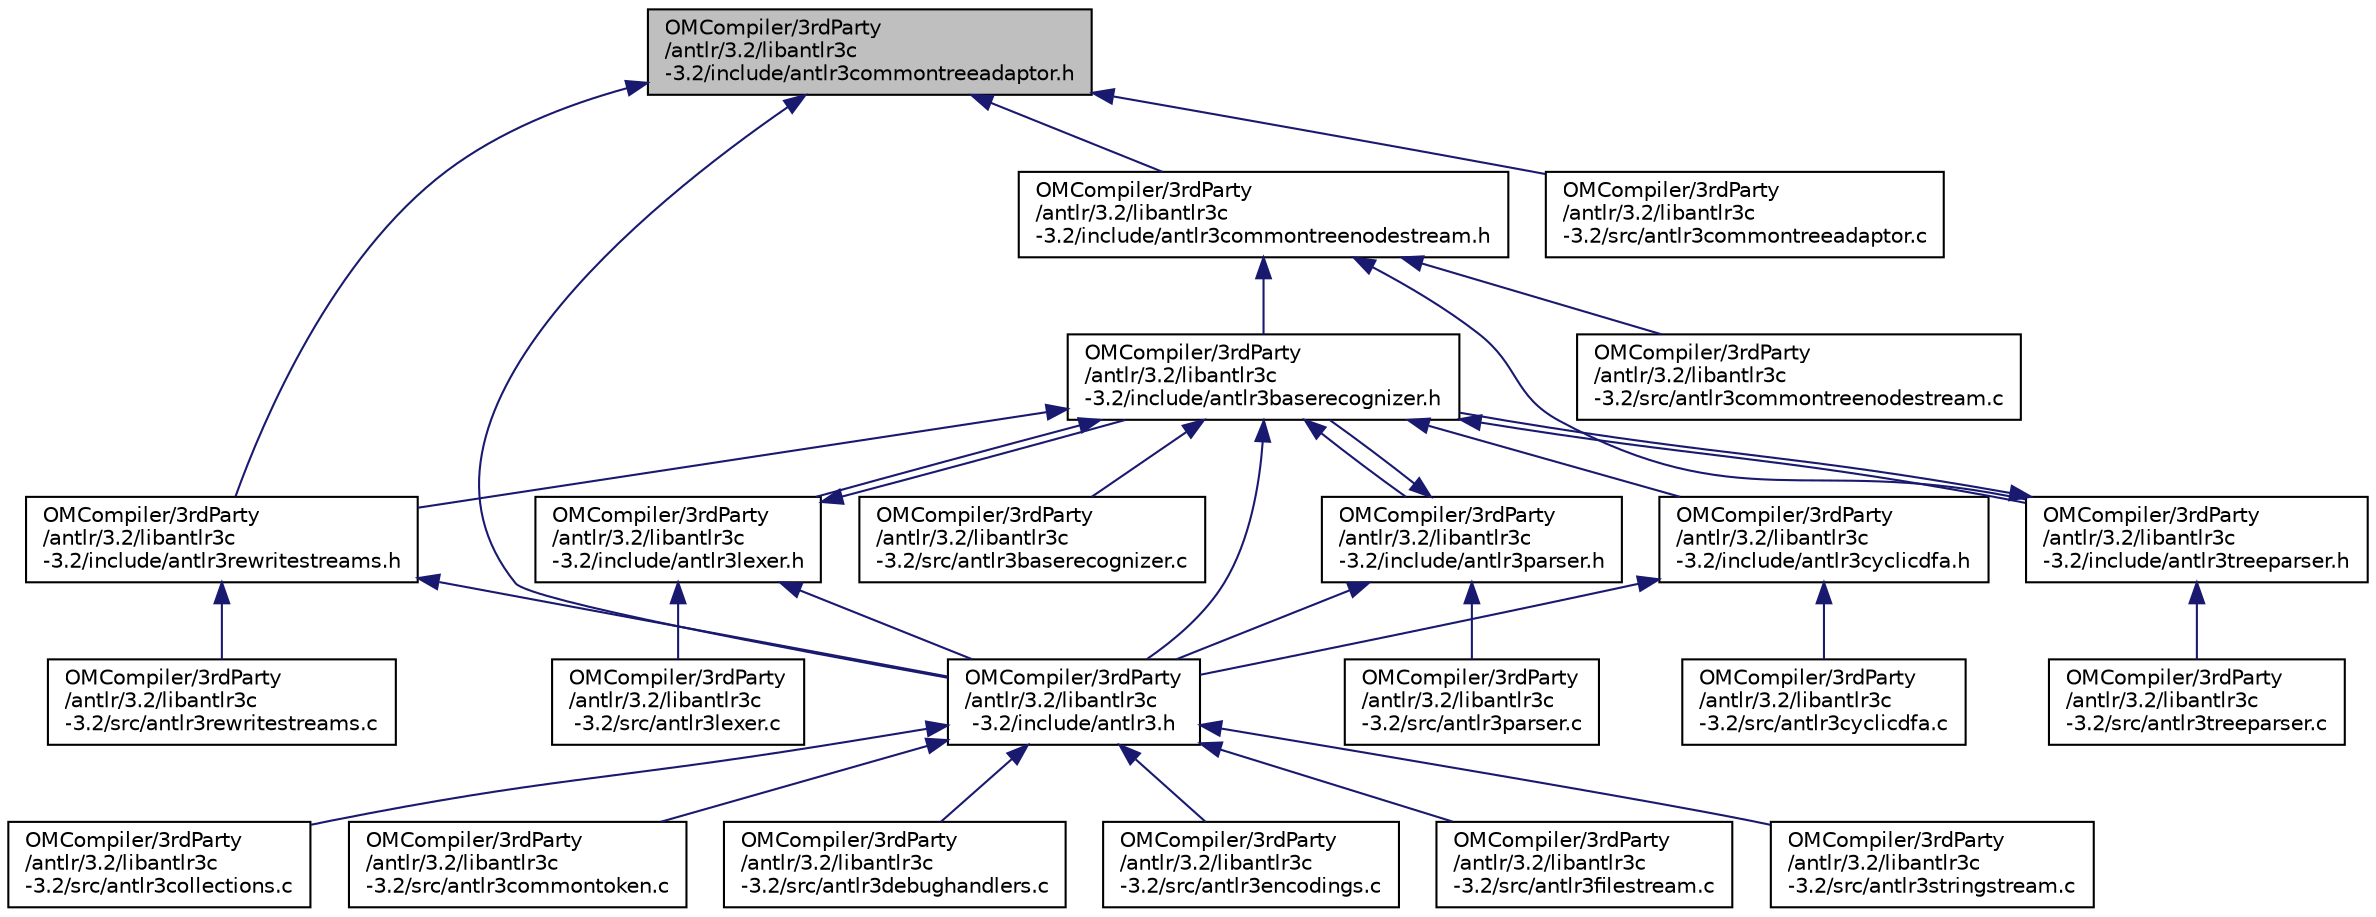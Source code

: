digraph "OMCompiler/3rdParty/antlr/3.2/libantlr3c-3.2/include/antlr3commontreeadaptor.h"
{
  edge [fontname="Helvetica",fontsize="10",labelfontname="Helvetica",labelfontsize="10"];
  node [fontname="Helvetica",fontsize="10",shape=record];
  Node16 [label="OMCompiler/3rdParty\l/antlr/3.2/libantlr3c\l-3.2/include/antlr3commontreeadaptor.h",height=0.2,width=0.4,color="black", fillcolor="grey75", style="filled", fontcolor="black"];
  Node16 -> Node17 [dir="back",color="midnightblue",fontsize="10",style="solid",fontname="Helvetica"];
  Node17 [label="OMCompiler/3rdParty\l/antlr/3.2/libantlr3c\l-3.2/include/antlr3.h",height=0.2,width=0.4,color="black", fillcolor="white", style="filled",URL="$d4/d1d/antlr3_8h.html"];
  Node17 -> Node18 [dir="back",color="midnightblue",fontsize="10",style="solid",fontname="Helvetica"];
  Node18 [label="OMCompiler/3rdParty\l/antlr/3.2/libantlr3c\l-3.2/src/antlr3collections.c",height=0.2,width=0.4,color="black", fillcolor="white", style="filled",URL="$dc/d57/antlr3collections_8c.html"];
  Node17 -> Node19 [dir="back",color="midnightblue",fontsize="10",style="solid",fontname="Helvetica"];
  Node19 [label="OMCompiler/3rdParty\l/antlr/3.2/libantlr3c\l-3.2/src/antlr3commontoken.c",height=0.2,width=0.4,color="black", fillcolor="white", style="filled",URL="$dd/ddc/antlr3commontoken_8c.html"];
  Node17 -> Node20 [dir="back",color="midnightblue",fontsize="10",style="solid",fontname="Helvetica"];
  Node20 [label="OMCompiler/3rdParty\l/antlr/3.2/libantlr3c\l-3.2/src/antlr3debughandlers.c",height=0.2,width=0.4,color="black", fillcolor="white", style="filled",URL="$d7/dd3/antlr3debughandlers_8c.html"];
  Node17 -> Node21 [dir="back",color="midnightblue",fontsize="10",style="solid",fontname="Helvetica"];
  Node21 [label="OMCompiler/3rdParty\l/antlr/3.2/libantlr3c\l-3.2/src/antlr3encodings.c",height=0.2,width=0.4,color="black", fillcolor="white", style="filled",URL="$d5/d48/antlr3encodings_8c.html"];
  Node17 -> Node22 [dir="back",color="midnightblue",fontsize="10",style="solid",fontname="Helvetica"];
  Node22 [label="OMCompiler/3rdParty\l/antlr/3.2/libantlr3c\l-3.2/src/antlr3filestream.c",height=0.2,width=0.4,color="black", fillcolor="white", style="filled",URL="$d4/db3/antlr3filestream_8c.html",tooltip="The ANTLR3 C filestream is used when the source character stream is a filesystem based input set and ..."];
  Node17 -> Node23 [dir="back",color="midnightblue",fontsize="10",style="solid",fontname="Helvetica"];
  Node23 [label="OMCompiler/3rdParty\l/antlr/3.2/libantlr3c\l-3.2/src/antlr3stringstream.c",height=0.2,width=0.4,color="black", fillcolor="white", style="filled",URL="$d2/d1c/antlr3stringstream_8c.html"];
  Node16 -> Node24 [dir="back",color="midnightblue",fontsize="10",style="solid",fontname="Helvetica"];
  Node24 [label="OMCompiler/3rdParty\l/antlr/3.2/libantlr3c\l-3.2/include/antlr3commontreenodestream.h",height=0.2,width=0.4,color="black", fillcolor="white", style="filled",URL="$df/d91/antlr3commontreenodestream_8h.html"];
  Node24 -> Node25 [dir="back",color="midnightblue",fontsize="10",style="solid",fontname="Helvetica"];
  Node25 [label="OMCompiler/3rdParty\l/antlr/3.2/libantlr3c\l-3.2/include/antlr3baserecognizer.h",height=0.2,width=0.4,color="black", fillcolor="white", style="filled",URL="$d2/d44/antlr3baserecognizer_8h.html"];
  Node25 -> Node17 [dir="back",color="midnightblue",fontsize="10",style="solid",fontname="Helvetica"];
  Node25 -> Node26 [dir="back",color="midnightblue",fontsize="10",style="solid",fontname="Helvetica"];
  Node26 [label="OMCompiler/3rdParty\l/antlr/3.2/libantlr3c\l-3.2/include/antlr3cyclicdfa.h",height=0.2,width=0.4,color="black", fillcolor="white", style="filled",URL="$d1/d96/antlr3cyclicdfa_8h.html"];
  Node26 -> Node17 [dir="back",color="midnightblue",fontsize="10",style="solid",fontname="Helvetica"];
  Node26 -> Node27 [dir="back",color="midnightblue",fontsize="10",style="solid",fontname="Helvetica"];
  Node27 [label="OMCompiler/3rdParty\l/antlr/3.2/libantlr3c\l-3.2/src/antlr3cyclicdfa.c",height=0.2,width=0.4,color="black", fillcolor="white", style="filled",URL="$d6/d1b/antlr3cyclicdfa_8c.html"];
  Node25 -> Node28 [dir="back",color="midnightblue",fontsize="10",style="solid",fontname="Helvetica"];
  Node28 [label="OMCompiler/3rdParty\l/antlr/3.2/libantlr3c\l-3.2/include/antlr3lexer.h",height=0.2,width=0.4,color="black", fillcolor="white", style="filled",URL="$de/de0/antlr3lexer_8h.html"];
  Node28 -> Node17 [dir="back",color="midnightblue",fontsize="10",style="solid",fontname="Helvetica"];
  Node28 -> Node25 [dir="back",color="midnightblue",fontsize="10",style="solid",fontname="Helvetica"];
  Node28 -> Node29 [dir="back",color="midnightblue",fontsize="10",style="solid",fontname="Helvetica"];
  Node29 [label="OMCompiler/3rdParty\l/antlr/3.2/libantlr3c\l-3.2/src/antlr3lexer.c",height=0.2,width=0.4,color="black", fillcolor="white", style="filled",URL="$dc/d73/antlr3lexer_8c.html"];
  Node25 -> Node30 [dir="back",color="midnightblue",fontsize="10",style="solid",fontname="Helvetica"];
  Node30 [label="OMCompiler/3rdParty\l/antlr/3.2/libantlr3c\l-3.2/include/antlr3parser.h",height=0.2,width=0.4,color="black", fillcolor="white", style="filled",URL="$d4/d97/antlr3parser_8h.html"];
  Node30 -> Node17 [dir="back",color="midnightblue",fontsize="10",style="solid",fontname="Helvetica"];
  Node30 -> Node25 [dir="back",color="midnightblue",fontsize="10",style="solid",fontname="Helvetica"];
  Node30 -> Node31 [dir="back",color="midnightblue",fontsize="10",style="solid",fontname="Helvetica"];
  Node31 [label="OMCompiler/3rdParty\l/antlr/3.2/libantlr3c\l-3.2/src/antlr3parser.c",height=0.2,width=0.4,color="black", fillcolor="white", style="filled",URL="$d3/db9/antlr3parser_8c.html"];
  Node25 -> Node32 [dir="back",color="midnightblue",fontsize="10",style="solid",fontname="Helvetica"];
  Node32 [label="OMCompiler/3rdParty\l/antlr/3.2/libantlr3c\l-3.2/include/antlr3rewritestreams.h",height=0.2,width=0.4,color="black", fillcolor="white", style="filled",URL="$da/d25/antlr3rewritestreams_8h.html"];
  Node32 -> Node17 [dir="back",color="midnightblue",fontsize="10",style="solid",fontname="Helvetica"];
  Node32 -> Node33 [dir="back",color="midnightblue",fontsize="10",style="solid",fontname="Helvetica"];
  Node33 [label="OMCompiler/3rdParty\l/antlr/3.2/libantlr3c\l-3.2/src/antlr3rewritestreams.c",height=0.2,width=0.4,color="black", fillcolor="white", style="filled",URL="$d7/d05/antlr3rewritestreams_8c.html"];
  Node25 -> Node34 [dir="back",color="midnightblue",fontsize="10",style="solid",fontname="Helvetica"];
  Node34 [label="OMCompiler/3rdParty\l/antlr/3.2/libantlr3c\l-3.2/include/antlr3treeparser.h",height=0.2,width=0.4,color="black", fillcolor="white", style="filled",URL="$da/d32/antlr3treeparser_8h.html"];
  Node34 -> Node25 [dir="back",color="midnightblue",fontsize="10",style="solid",fontname="Helvetica"];
  Node34 -> Node35 [dir="back",color="midnightblue",fontsize="10",style="solid",fontname="Helvetica"];
  Node35 [label="OMCompiler/3rdParty\l/antlr/3.2/libantlr3c\l-3.2/src/antlr3treeparser.c",height=0.2,width=0.4,color="black", fillcolor="white", style="filled",URL="$d4/d26/antlr3treeparser_8c.html"];
  Node25 -> Node36 [dir="back",color="midnightblue",fontsize="10",style="solid",fontname="Helvetica"];
  Node36 [label="OMCompiler/3rdParty\l/antlr/3.2/libantlr3c\l-3.2/src/antlr3baserecognizer.c",height=0.2,width=0.4,color="black", fillcolor="white", style="filled",URL="$d6/d88/antlr3baserecognizer_8c.html"];
  Node24 -> Node34 [dir="back",color="midnightblue",fontsize="10",style="solid",fontname="Helvetica"];
  Node24 -> Node37 [dir="back",color="midnightblue",fontsize="10",style="solid",fontname="Helvetica"];
  Node37 [label="OMCompiler/3rdParty\l/antlr/3.2/libantlr3c\l-3.2/src/antlr3commontreenodestream.c",height=0.2,width=0.4,color="black", fillcolor="white", style="filled",URL="$d7/d71/antlr3commontreenodestream_8c.html"];
  Node16 -> Node32 [dir="back",color="midnightblue",fontsize="10",style="solid",fontname="Helvetica"];
  Node16 -> Node38 [dir="back",color="midnightblue",fontsize="10",style="solid",fontname="Helvetica"];
  Node38 [label="OMCompiler/3rdParty\l/antlr/3.2/libantlr3c\l-3.2/src/antlr3commontreeadaptor.c",height=0.2,width=0.4,color="black", fillcolor="white", style="filled",URL="$d6/de3/antlr3commontreeadaptor_8c.html"];
}
